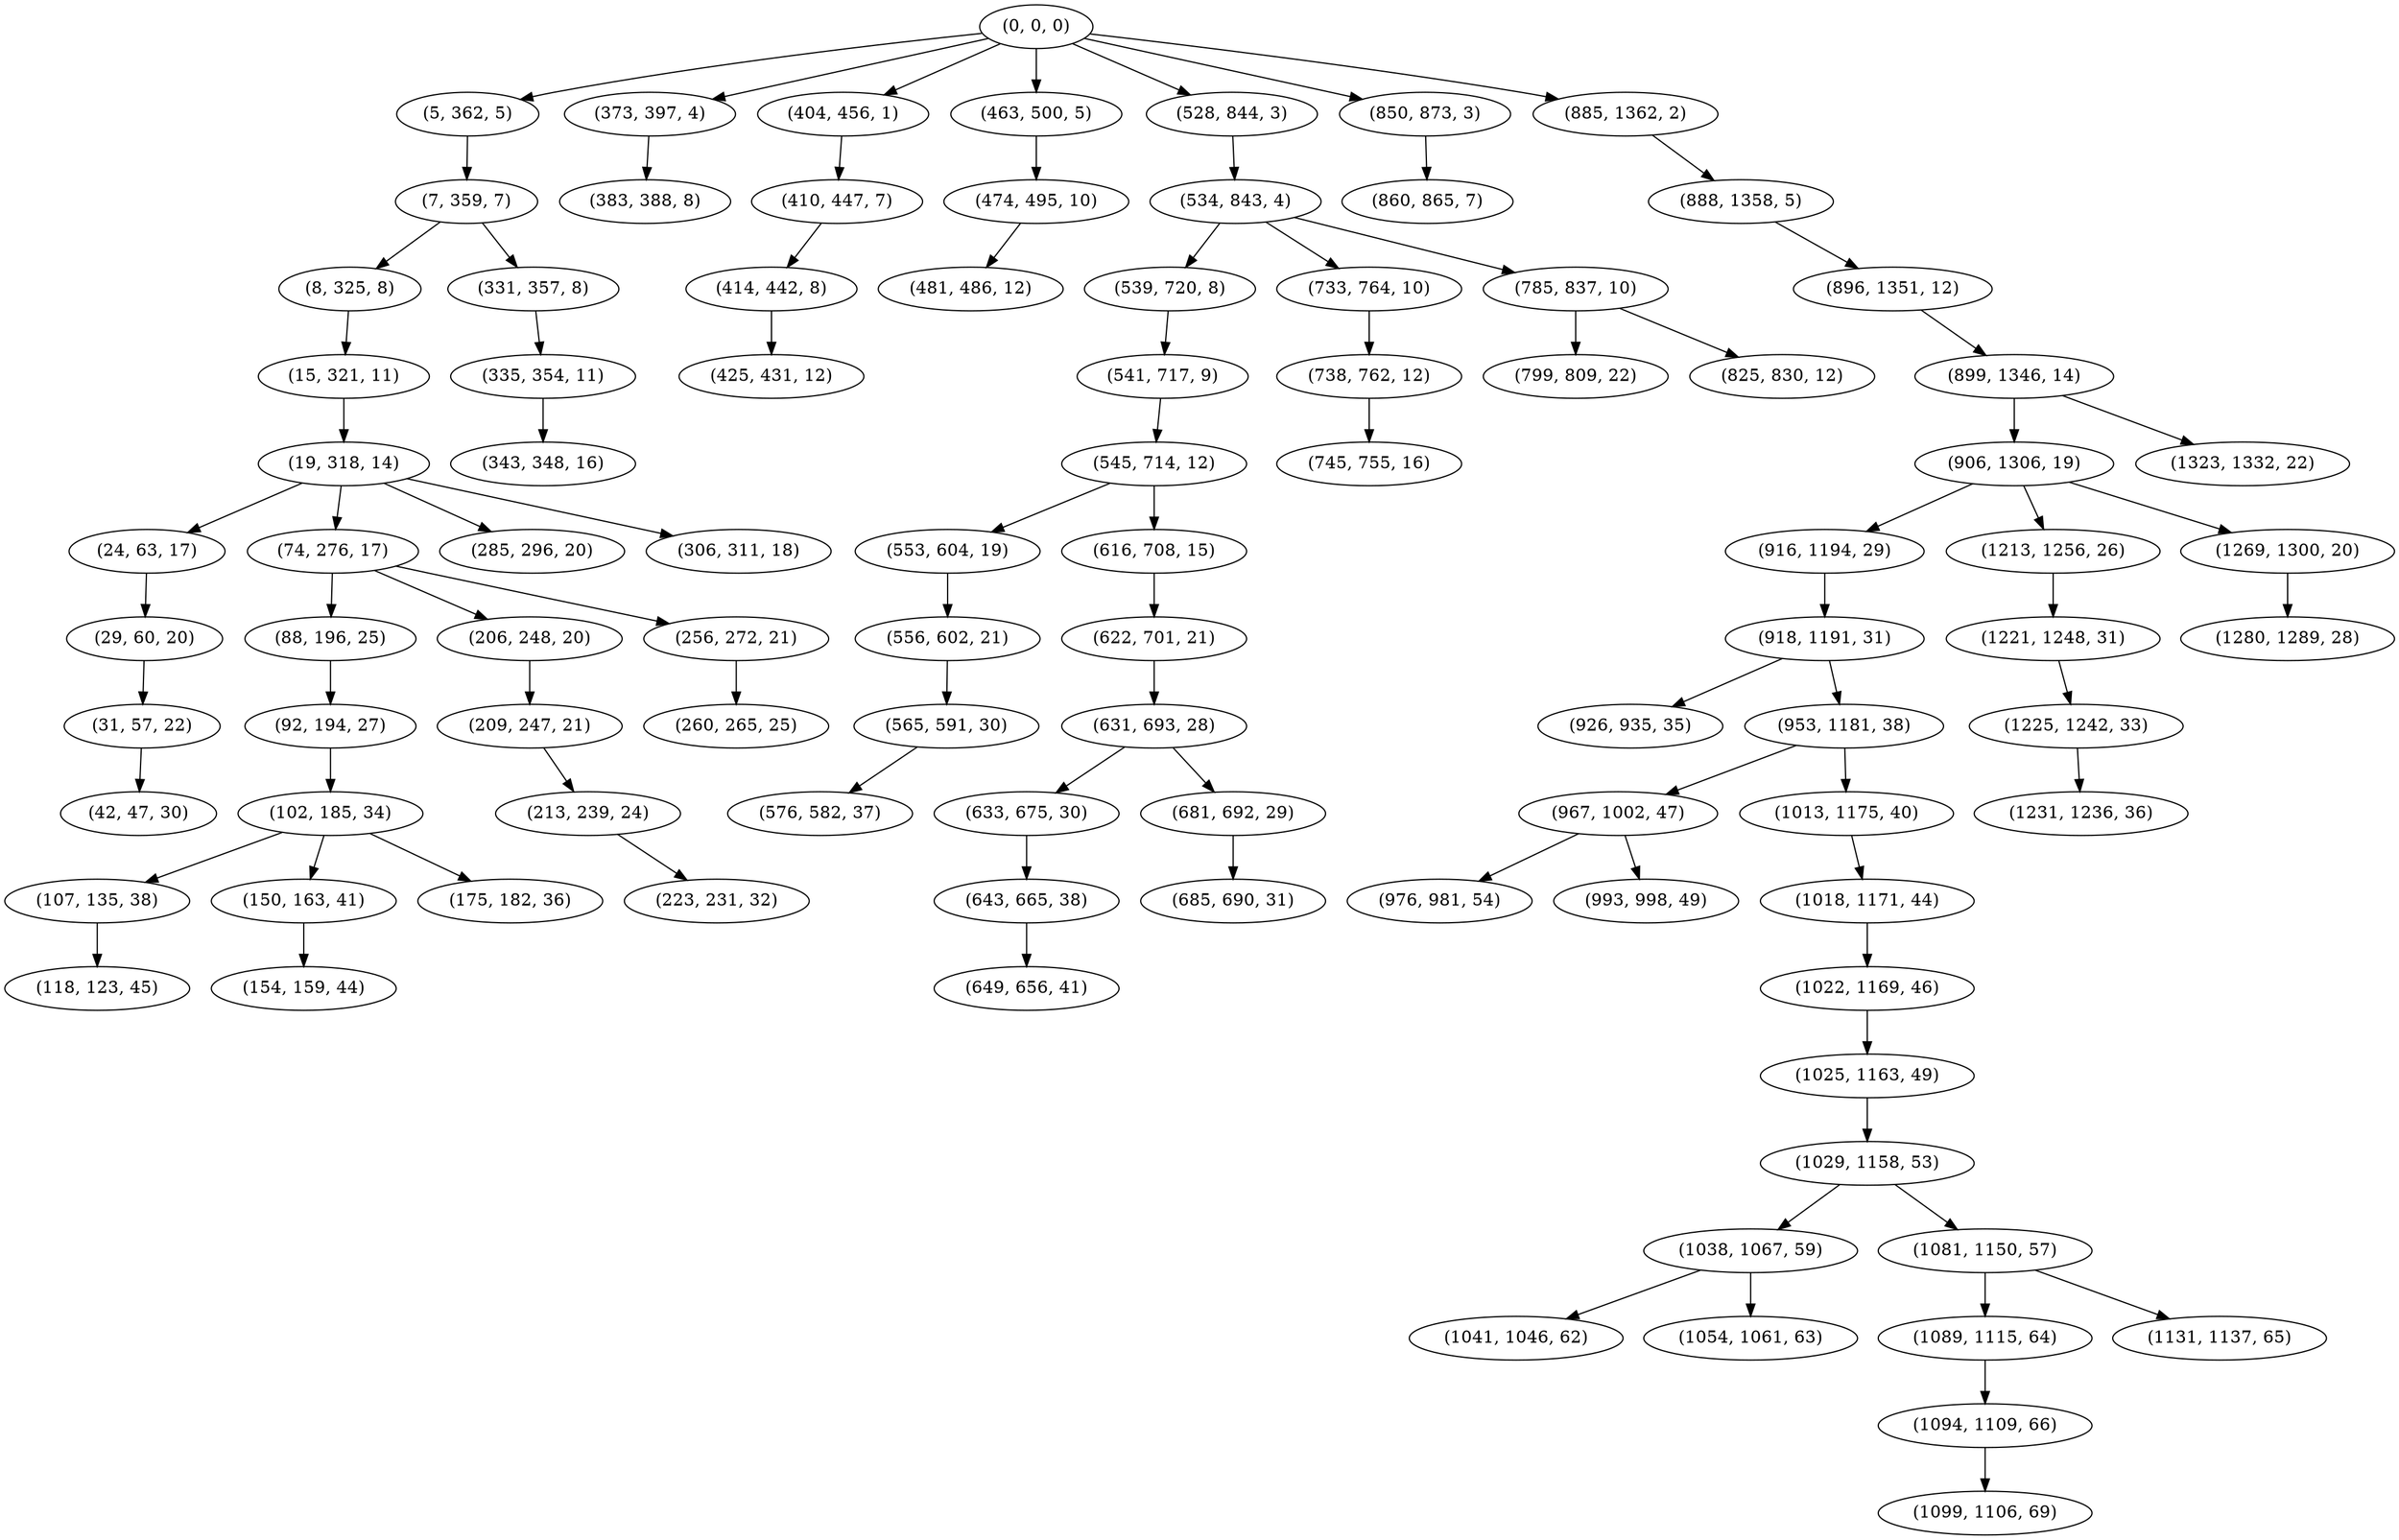 digraph tree {
    "(0, 0, 0)";
    "(5, 362, 5)";
    "(7, 359, 7)";
    "(8, 325, 8)";
    "(15, 321, 11)";
    "(19, 318, 14)";
    "(24, 63, 17)";
    "(29, 60, 20)";
    "(31, 57, 22)";
    "(42, 47, 30)";
    "(74, 276, 17)";
    "(88, 196, 25)";
    "(92, 194, 27)";
    "(102, 185, 34)";
    "(107, 135, 38)";
    "(118, 123, 45)";
    "(150, 163, 41)";
    "(154, 159, 44)";
    "(175, 182, 36)";
    "(206, 248, 20)";
    "(209, 247, 21)";
    "(213, 239, 24)";
    "(223, 231, 32)";
    "(256, 272, 21)";
    "(260, 265, 25)";
    "(285, 296, 20)";
    "(306, 311, 18)";
    "(331, 357, 8)";
    "(335, 354, 11)";
    "(343, 348, 16)";
    "(373, 397, 4)";
    "(383, 388, 8)";
    "(404, 456, 1)";
    "(410, 447, 7)";
    "(414, 442, 8)";
    "(425, 431, 12)";
    "(463, 500, 5)";
    "(474, 495, 10)";
    "(481, 486, 12)";
    "(528, 844, 3)";
    "(534, 843, 4)";
    "(539, 720, 8)";
    "(541, 717, 9)";
    "(545, 714, 12)";
    "(553, 604, 19)";
    "(556, 602, 21)";
    "(565, 591, 30)";
    "(576, 582, 37)";
    "(616, 708, 15)";
    "(622, 701, 21)";
    "(631, 693, 28)";
    "(633, 675, 30)";
    "(643, 665, 38)";
    "(649, 656, 41)";
    "(681, 692, 29)";
    "(685, 690, 31)";
    "(733, 764, 10)";
    "(738, 762, 12)";
    "(745, 755, 16)";
    "(785, 837, 10)";
    "(799, 809, 22)";
    "(825, 830, 12)";
    "(850, 873, 3)";
    "(860, 865, 7)";
    "(885, 1362, 2)";
    "(888, 1358, 5)";
    "(896, 1351, 12)";
    "(899, 1346, 14)";
    "(906, 1306, 19)";
    "(916, 1194, 29)";
    "(918, 1191, 31)";
    "(926, 935, 35)";
    "(953, 1181, 38)";
    "(967, 1002, 47)";
    "(976, 981, 54)";
    "(993, 998, 49)";
    "(1013, 1175, 40)";
    "(1018, 1171, 44)";
    "(1022, 1169, 46)";
    "(1025, 1163, 49)";
    "(1029, 1158, 53)";
    "(1038, 1067, 59)";
    "(1041, 1046, 62)";
    "(1054, 1061, 63)";
    "(1081, 1150, 57)";
    "(1089, 1115, 64)";
    "(1094, 1109, 66)";
    "(1099, 1106, 69)";
    "(1131, 1137, 65)";
    "(1213, 1256, 26)";
    "(1221, 1248, 31)";
    "(1225, 1242, 33)";
    "(1231, 1236, 36)";
    "(1269, 1300, 20)";
    "(1280, 1289, 28)";
    "(1323, 1332, 22)";
    "(0, 0, 0)" -> "(5, 362, 5)";
    "(0, 0, 0)" -> "(373, 397, 4)";
    "(0, 0, 0)" -> "(404, 456, 1)";
    "(0, 0, 0)" -> "(463, 500, 5)";
    "(0, 0, 0)" -> "(528, 844, 3)";
    "(0, 0, 0)" -> "(850, 873, 3)";
    "(0, 0, 0)" -> "(885, 1362, 2)";
    "(5, 362, 5)" -> "(7, 359, 7)";
    "(7, 359, 7)" -> "(8, 325, 8)";
    "(7, 359, 7)" -> "(331, 357, 8)";
    "(8, 325, 8)" -> "(15, 321, 11)";
    "(15, 321, 11)" -> "(19, 318, 14)";
    "(19, 318, 14)" -> "(24, 63, 17)";
    "(19, 318, 14)" -> "(74, 276, 17)";
    "(19, 318, 14)" -> "(285, 296, 20)";
    "(19, 318, 14)" -> "(306, 311, 18)";
    "(24, 63, 17)" -> "(29, 60, 20)";
    "(29, 60, 20)" -> "(31, 57, 22)";
    "(31, 57, 22)" -> "(42, 47, 30)";
    "(74, 276, 17)" -> "(88, 196, 25)";
    "(74, 276, 17)" -> "(206, 248, 20)";
    "(74, 276, 17)" -> "(256, 272, 21)";
    "(88, 196, 25)" -> "(92, 194, 27)";
    "(92, 194, 27)" -> "(102, 185, 34)";
    "(102, 185, 34)" -> "(107, 135, 38)";
    "(102, 185, 34)" -> "(150, 163, 41)";
    "(102, 185, 34)" -> "(175, 182, 36)";
    "(107, 135, 38)" -> "(118, 123, 45)";
    "(150, 163, 41)" -> "(154, 159, 44)";
    "(206, 248, 20)" -> "(209, 247, 21)";
    "(209, 247, 21)" -> "(213, 239, 24)";
    "(213, 239, 24)" -> "(223, 231, 32)";
    "(256, 272, 21)" -> "(260, 265, 25)";
    "(331, 357, 8)" -> "(335, 354, 11)";
    "(335, 354, 11)" -> "(343, 348, 16)";
    "(373, 397, 4)" -> "(383, 388, 8)";
    "(404, 456, 1)" -> "(410, 447, 7)";
    "(410, 447, 7)" -> "(414, 442, 8)";
    "(414, 442, 8)" -> "(425, 431, 12)";
    "(463, 500, 5)" -> "(474, 495, 10)";
    "(474, 495, 10)" -> "(481, 486, 12)";
    "(528, 844, 3)" -> "(534, 843, 4)";
    "(534, 843, 4)" -> "(539, 720, 8)";
    "(534, 843, 4)" -> "(733, 764, 10)";
    "(534, 843, 4)" -> "(785, 837, 10)";
    "(539, 720, 8)" -> "(541, 717, 9)";
    "(541, 717, 9)" -> "(545, 714, 12)";
    "(545, 714, 12)" -> "(553, 604, 19)";
    "(545, 714, 12)" -> "(616, 708, 15)";
    "(553, 604, 19)" -> "(556, 602, 21)";
    "(556, 602, 21)" -> "(565, 591, 30)";
    "(565, 591, 30)" -> "(576, 582, 37)";
    "(616, 708, 15)" -> "(622, 701, 21)";
    "(622, 701, 21)" -> "(631, 693, 28)";
    "(631, 693, 28)" -> "(633, 675, 30)";
    "(631, 693, 28)" -> "(681, 692, 29)";
    "(633, 675, 30)" -> "(643, 665, 38)";
    "(643, 665, 38)" -> "(649, 656, 41)";
    "(681, 692, 29)" -> "(685, 690, 31)";
    "(733, 764, 10)" -> "(738, 762, 12)";
    "(738, 762, 12)" -> "(745, 755, 16)";
    "(785, 837, 10)" -> "(799, 809, 22)";
    "(785, 837, 10)" -> "(825, 830, 12)";
    "(850, 873, 3)" -> "(860, 865, 7)";
    "(885, 1362, 2)" -> "(888, 1358, 5)";
    "(888, 1358, 5)" -> "(896, 1351, 12)";
    "(896, 1351, 12)" -> "(899, 1346, 14)";
    "(899, 1346, 14)" -> "(906, 1306, 19)";
    "(899, 1346, 14)" -> "(1323, 1332, 22)";
    "(906, 1306, 19)" -> "(916, 1194, 29)";
    "(906, 1306, 19)" -> "(1213, 1256, 26)";
    "(906, 1306, 19)" -> "(1269, 1300, 20)";
    "(916, 1194, 29)" -> "(918, 1191, 31)";
    "(918, 1191, 31)" -> "(926, 935, 35)";
    "(918, 1191, 31)" -> "(953, 1181, 38)";
    "(953, 1181, 38)" -> "(967, 1002, 47)";
    "(953, 1181, 38)" -> "(1013, 1175, 40)";
    "(967, 1002, 47)" -> "(976, 981, 54)";
    "(967, 1002, 47)" -> "(993, 998, 49)";
    "(1013, 1175, 40)" -> "(1018, 1171, 44)";
    "(1018, 1171, 44)" -> "(1022, 1169, 46)";
    "(1022, 1169, 46)" -> "(1025, 1163, 49)";
    "(1025, 1163, 49)" -> "(1029, 1158, 53)";
    "(1029, 1158, 53)" -> "(1038, 1067, 59)";
    "(1029, 1158, 53)" -> "(1081, 1150, 57)";
    "(1038, 1067, 59)" -> "(1041, 1046, 62)";
    "(1038, 1067, 59)" -> "(1054, 1061, 63)";
    "(1081, 1150, 57)" -> "(1089, 1115, 64)";
    "(1081, 1150, 57)" -> "(1131, 1137, 65)";
    "(1089, 1115, 64)" -> "(1094, 1109, 66)";
    "(1094, 1109, 66)" -> "(1099, 1106, 69)";
    "(1213, 1256, 26)" -> "(1221, 1248, 31)";
    "(1221, 1248, 31)" -> "(1225, 1242, 33)";
    "(1225, 1242, 33)" -> "(1231, 1236, 36)";
    "(1269, 1300, 20)" -> "(1280, 1289, 28)";
}
